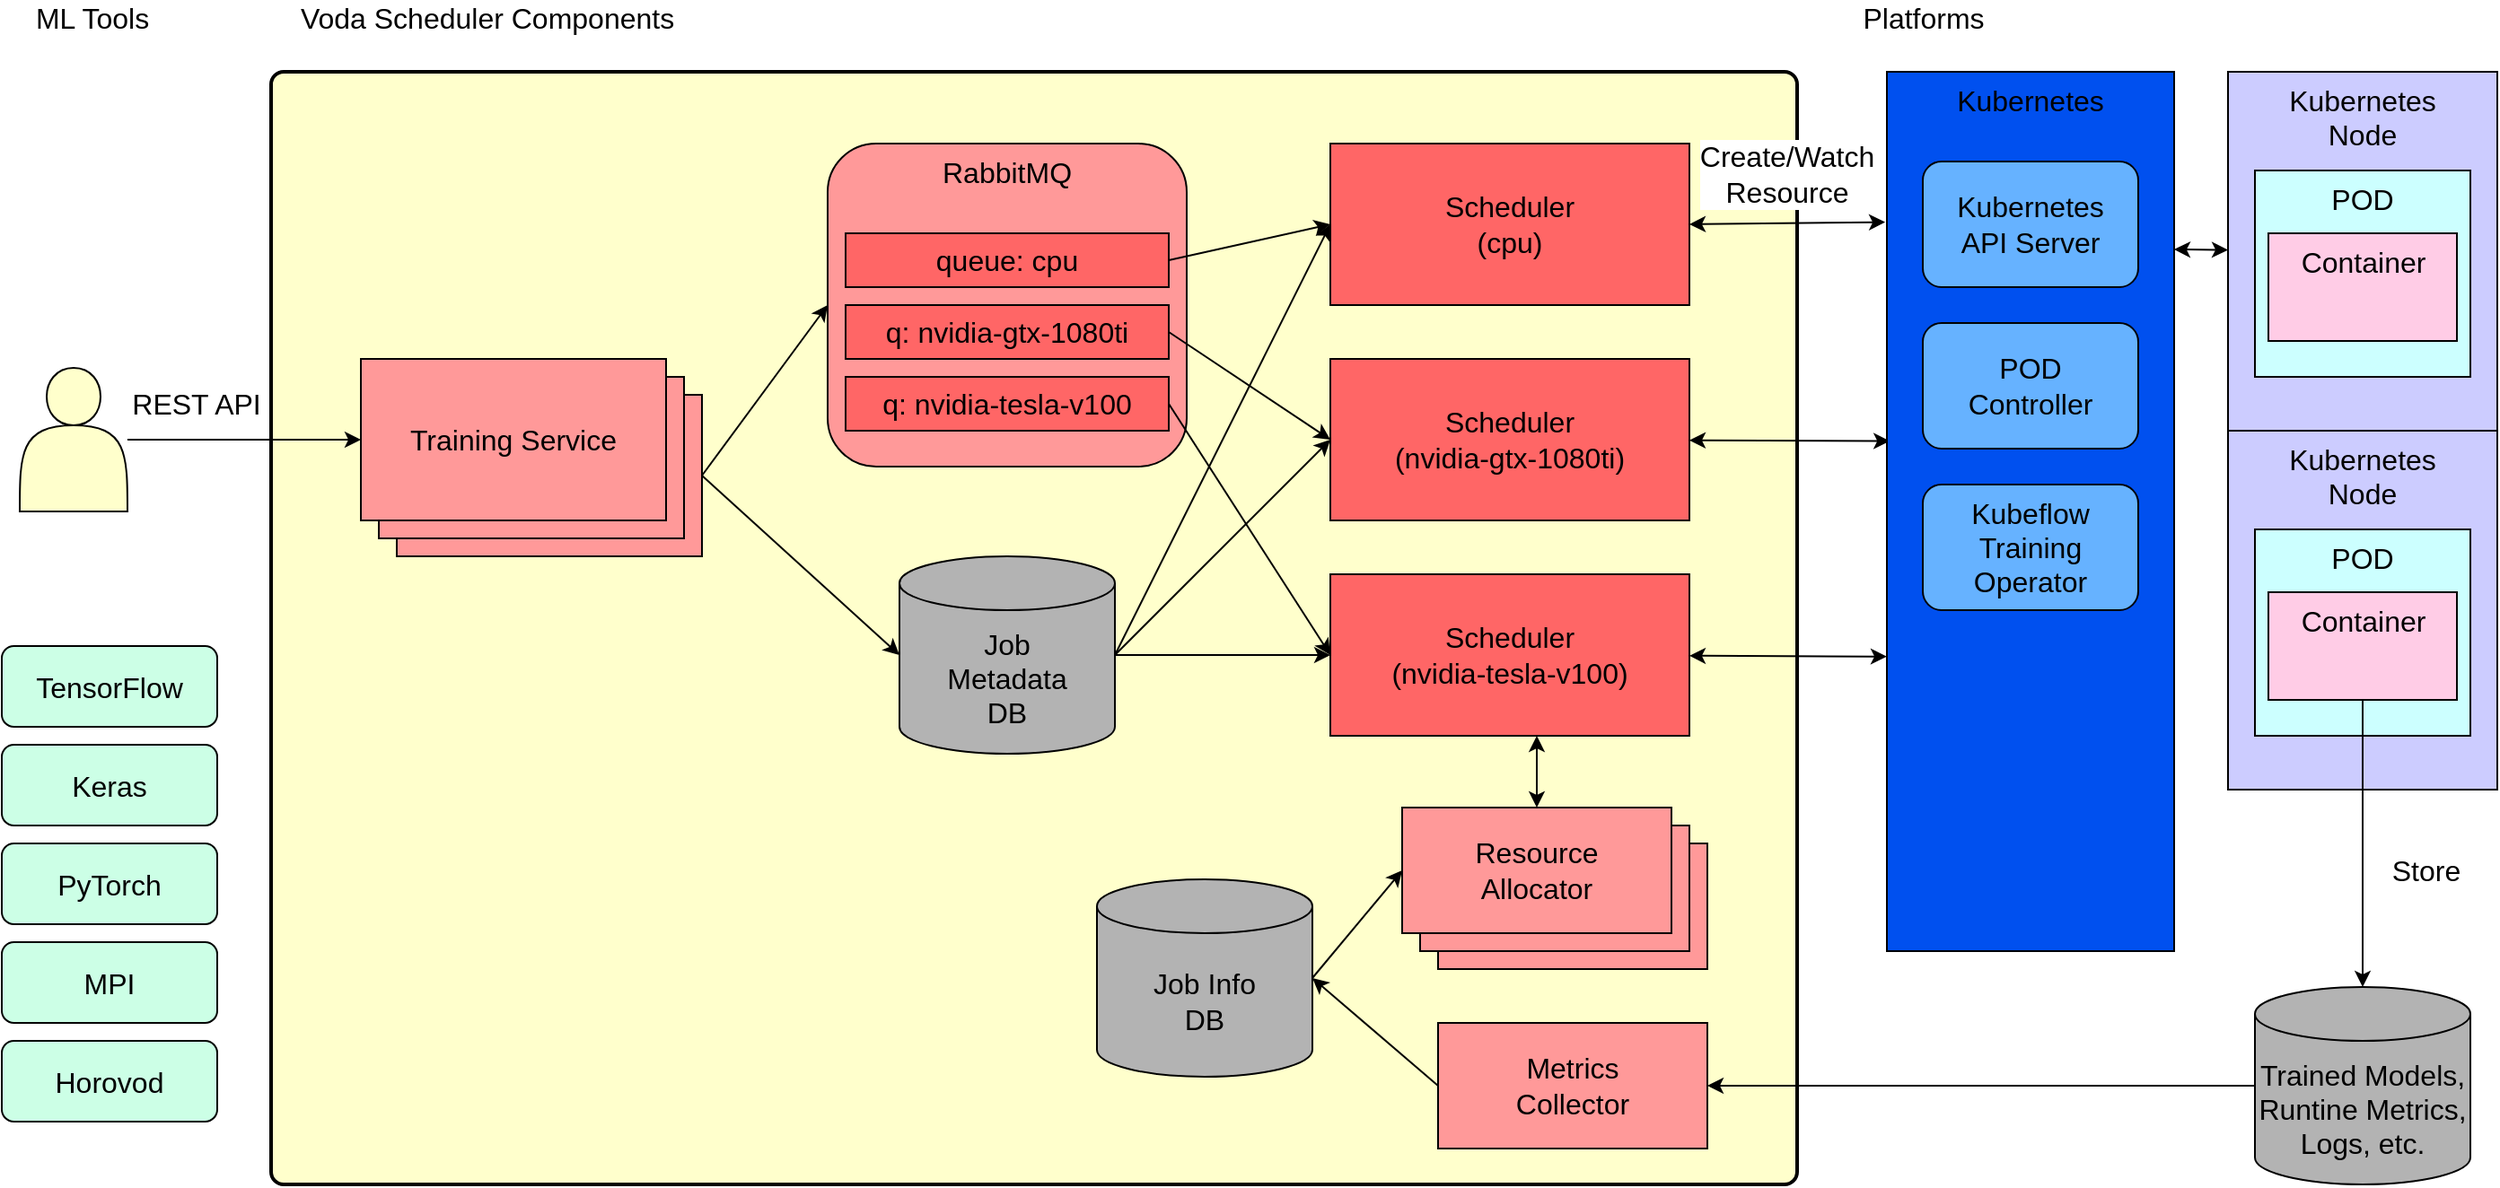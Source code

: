 <mxfile>
    <diagram id="QwpmZPxPpwarGXNroT3w" name="Page-1">
        <mxGraphModel dx="1096" dy="790" grid="1" gridSize="10" guides="1" tooltips="1" connect="1" arrows="1" fold="1" page="1" pageScale="1" pageWidth="1920" pageHeight="1200" math="0" shadow="0">
            <root>
                <mxCell id="0"/>
                <mxCell id="1" parent="0"/>
                <mxCell id="99" value="RabbitMQ" style="rounded=1;whiteSpace=wrap;html=1;verticalAlign=top;strokeWidth=3;fontSize=16;" vertex="1" parent="1">
                    <mxGeometry x="580" y="380" width="200" height="180" as="geometry"/>
                </mxCell>
                <mxCell id="81" value="" style="rounded=1;whiteSpace=wrap;html=1;absoluteArcSize=1;arcSize=14;strokeWidth=2;fontSize=16;align=left;verticalAlign=top;labelPosition=center;verticalLabelPosition=middle;strokeColor=#000000;fillColor=#FFFFCC;" parent="1" vertex="1">
                    <mxGeometry x="270" y="340" width="850" height="620" as="geometry"/>
                </mxCell>
                <mxCell id="53" style="edgeStyle=none;html=1;entryX=0;entryY=0.5;entryDx=0;entryDy=0;strokeWidth=1;fontSize=16;" parent="1" source="25" target="28" edge="1">
                    <mxGeometry relative="1" as="geometry"/>
                </mxCell>
                <mxCell id="108" value="REST API&lt;br style=&quot;font-size: 16px;&quot;&gt;" style="edgeLabel;html=1;align=center;verticalAlign=middle;resizable=0;points=[];fontColor=#000000;fontSize=16;" vertex="1" connectable="0" parent="53">
                    <mxGeometry x="-0.429" y="-2" relative="1" as="geometry">
                        <mxPoint x="1" y="-22" as="offset"/>
                    </mxGeometry>
                </mxCell>
                <mxCell id="25" value="" style="shape=actor;whiteSpace=wrap;html=1;verticalAlign=middle;strokeWidth=1;fontSize=16;fillColor=#FFFFCC;" parent="1" vertex="1">
                    <mxGeometry x="130" y="505" width="60" height="80" as="geometry"/>
                </mxCell>
                <mxCell id="64" style="edgeStyle=none;html=1;exitX=1;exitY=0.5;exitDx=0;exitDy=0;exitPerimeter=0;entryX=0;entryY=0.5;entryDx=0;entryDy=0;strokeWidth=1;fontSize=16;" parent="1" source="35" target="107" edge="1">
                    <mxGeometry relative="1" as="geometry">
                        <mxPoint x="870" y="425" as="targetPoint"/>
                    </mxGeometry>
                </mxCell>
                <mxCell id="65" style="edgeStyle=none;html=1;exitX=1;exitY=0.5;exitDx=0;exitDy=0;exitPerimeter=0;entryX=0;entryY=0.5;entryDx=0;entryDy=0;strokeWidth=1;fontSize=16;" parent="1" source="35" target="37" edge="1">
                    <mxGeometry relative="1" as="geometry"/>
                </mxCell>
                <mxCell id="66" style="edgeStyle=none;html=1;exitX=1;exitY=0.5;exitDx=0;exitDy=0;exitPerimeter=0;entryX=0;entryY=0.5;entryDx=0;entryDy=0;strokeWidth=1;fontSize=16;" parent="1" source="35" target="38" edge="1">
                    <mxGeometry relative="1" as="geometry"/>
                </mxCell>
                <mxCell id="35" value="Job &lt;br style=&quot;font-size: 16px;&quot;&gt;Metadata &lt;br style=&quot;font-size: 16px;&quot;&gt;DB" style="shape=cylinder3;whiteSpace=wrap;html=1;boundedLbl=1;backgroundOutline=1;size=15;strokeWidth=1;fontSize=16;fillColor=#B3B3B3;" parent="1" vertex="1">
                    <mxGeometry x="620" y="610" width="120" height="110" as="geometry"/>
                </mxCell>
                <mxCell id="68" value="Create/Watch&lt;br style=&quot;font-size: 16px;&quot;&gt;Resource" style="edgeStyle=none;html=1;entryX=-0.006;entryY=0.171;entryDx=0;entryDy=0;entryPerimeter=0;startArrow=classic;startFill=1;strokeWidth=1;fontSize=16;exitX=1;exitY=0.5;exitDx=0;exitDy=0;" parent="1" source="107" target="39" edge="1">
                    <mxGeometry x="-0.008" y="27" relative="1" as="geometry">
                        <mxPoint x="1070" y="426.233" as="sourcePoint"/>
                        <mxPoint as="offset"/>
                    </mxGeometry>
                </mxCell>
                <mxCell id="69" style="edgeStyle=none;html=1;entryX=0.01;entryY=0.42;entryDx=0;entryDy=0;startArrow=classic;startFill=1;strokeWidth=1;fontSize=16;entryPerimeter=0;" parent="1" source="37" target="39" edge="1">
                    <mxGeometry relative="1" as="geometry"/>
                </mxCell>
                <mxCell id="37" value="Scheduler&lt;br style=&quot;font-size: 16px;&quot;&gt;(nvidia-gtx-1080ti)" style="rounded=0;whiteSpace=wrap;html=1;strokeWidth=1;fontSize=16;fillColor=#FF6666;" parent="1" vertex="1">
                    <mxGeometry x="860" y="500" width="200" height="90" as="geometry"/>
                </mxCell>
                <mxCell id="70" style="edgeStyle=none;html=1;entryX=0;entryY=0.665;entryDx=0;entryDy=0;entryPerimeter=0;startArrow=classic;startFill=1;strokeWidth=1;fontSize=16;" parent="1" source="38" target="39" edge="1">
                    <mxGeometry relative="1" as="geometry"/>
                </mxCell>
                <mxCell id="38" value="Scheduler&lt;br style=&quot;font-size: 16px;&quot;&gt;(nvidia-tesla-v100)" style="rounded=0;whiteSpace=wrap;html=1;strokeWidth=1;fontSize=16;fillColor=#FF6666;" parent="1" vertex="1">
                    <mxGeometry x="860" y="620" width="200" height="90" as="geometry"/>
                </mxCell>
                <mxCell id="39" value="Kubernetes" style="rounded=0;whiteSpace=wrap;html=1;strokeWidth=1;fontSize=16;fillColor=#0050ef;fontColor=#000000;strokeColor=default;verticalAlign=top;" parent="1" vertex="1">
                    <mxGeometry x="1170" y="340" width="160" height="490" as="geometry"/>
                </mxCell>
                <mxCell id="76" style="edgeStyle=none;html=1;exitX=0;exitY=0.5;exitDx=0;exitDy=0;entryX=1;entryY=0.5;entryDx=0;entryDy=0;entryPerimeter=0;startArrow=none;startFill=0;strokeWidth=1;fontSize=16;" parent="1" source="47" target="49" edge="1">
                    <mxGeometry relative="1" as="geometry"/>
                </mxCell>
                <mxCell id="47" value="Metrics&lt;br style=&quot;font-size: 16px;&quot;&gt;Collector" style="rounded=0;whiteSpace=wrap;html=1;strokeWidth=1;fontSize=16;fillColor=#FF9999;" parent="1" vertex="1">
                    <mxGeometry x="920" y="870" width="150" height="70" as="geometry"/>
                </mxCell>
                <mxCell id="77" style="edgeStyle=none;html=1;exitX=1;exitY=0.5;exitDx=0;exitDy=0;exitPerimeter=0;entryX=0;entryY=0.5;entryDx=0;entryDy=0;startArrow=none;startFill=0;strokeWidth=1;fontSize=16;" parent="1" source="49" target="41" edge="1">
                    <mxGeometry relative="1" as="geometry"/>
                </mxCell>
                <mxCell id="49" value="Job Info&lt;br style=&quot;font-size: 16px;&quot;&gt;DB" style="shape=cylinder3;whiteSpace=wrap;html=1;boundedLbl=1;backgroundOutline=1;size=15;strokeWidth=1;fontSize=16;fillColor=#B3B3B3;" parent="1" vertex="1">
                    <mxGeometry x="730" y="790" width="120" height="110" as="geometry"/>
                </mxCell>
                <mxCell id="57" style="edgeStyle=none;html=1;exitX=1;exitY=0.5;exitDx=0;exitDy=0;entryX=0;entryY=0.5;entryDx=0;entryDy=0;strokeWidth=1;fontSize=16;" parent="1" source="26" target="90" edge="1">
                    <mxGeometry relative="1" as="geometry">
                        <mxPoint x="530" y="480" as="targetPoint"/>
                    </mxGeometry>
                </mxCell>
                <mxCell id="58" style="edgeStyle=none;html=1;exitX=1;exitY=0.5;exitDx=0;exitDy=0;entryX=0;entryY=0.5;entryDx=0;entryDy=0;entryPerimeter=0;strokeWidth=1;fontSize=16;" parent="1" source="26" target="35" edge="1">
                    <mxGeometry relative="1" as="geometry"/>
                </mxCell>
                <mxCell id="78" value="Kubeflow&lt;br style=&quot;font-size: 16px;&quot;&gt;Training &lt;br style=&quot;font-size: 16px;&quot;&gt;Operator" style="rounded=1;whiteSpace=wrap;html=1;fontSize=16;strokeWidth=1;fillColor=#66B2FF;fontColor=#000000;strokeColor=default;" parent="1" vertex="1">
                    <mxGeometry x="1190" y="570" width="120" height="70" as="geometry"/>
                </mxCell>
                <mxCell id="82" value="Voda Scheduler Components" style="text;html=1;resizable=0;autosize=1;align=center;verticalAlign=middle;points=[];fillColor=none;strokeColor=none;rounded=0;fontSize=16;" parent="1" vertex="1">
                    <mxGeometry x="280" y="300" width="220" height="20" as="geometry"/>
                </mxCell>
                <mxCell id="83" value="ML Tools" style="text;html=1;resizable=0;autosize=1;align=center;verticalAlign=middle;points=[];fillColor=none;strokeColor=none;rounded=0;fontSize=16;" parent="1" vertex="1">
                    <mxGeometry x="130" y="300" width="80" height="20" as="geometry"/>
                </mxCell>
                <mxCell id="84" value="Platforms" style="text;html=1;resizable=0;autosize=1;align=center;verticalAlign=middle;points=[];fillColor=none;strokeColor=none;rounded=0;fontSize=16;" parent="1" vertex="1">
                    <mxGeometry x="1150" y="300" width="80" height="20" as="geometry"/>
                </mxCell>
                <mxCell id="85" value="TensorFlow" style="rounded=1;whiteSpace=wrap;html=1;fontSize=16;strokeWidth=1;fillColor=#CCFFE6;fontColor=#000000;strokeColor=#000000;" parent="1" vertex="1">
                    <mxGeometry x="120" y="660" width="120" height="45" as="geometry"/>
                </mxCell>
                <mxCell id="86" value="PyTorch" style="rounded=1;whiteSpace=wrap;html=1;fontSize=16;strokeWidth=1;fontColor=#000000;fillColor=#CCFFE6;strokeColor=#000000;" parent="1" vertex="1">
                    <mxGeometry x="120" y="770" width="120" height="45" as="geometry"/>
                </mxCell>
                <mxCell id="87" value="MPI" style="rounded=1;whiteSpace=wrap;html=1;fontSize=16;strokeWidth=1;fontColor=#000000;fillColor=#CCFFE6;strokeColor=#000000;" parent="1" vertex="1">
                    <mxGeometry x="120" y="825" width="120" height="45" as="geometry"/>
                </mxCell>
                <mxCell id="88" value="Horovod" style="rounded=1;whiteSpace=wrap;html=1;fontSize=16;strokeWidth=1;fontColor=#000000;fillColor=#CCFFE6;strokeColor=#000000;" parent="1" vertex="1">
                    <mxGeometry x="120" y="880" width="120" height="45" as="geometry"/>
                </mxCell>
                <mxCell id="107" value="Scheduler&lt;br style=&quot;font-size: 16px;&quot;&gt;(cpu)" style="rounded=0;whiteSpace=wrap;html=1;strokeWidth=1;fontSize=16;fillColor=#FF6666;" vertex="1" parent="1">
                    <mxGeometry x="860" y="380" width="200" height="90" as="geometry"/>
                </mxCell>
                <mxCell id="110" value="Kubernetes &lt;br style=&quot;font-size: 16px;&quot;&gt;API Server" style="rounded=1;whiteSpace=wrap;html=1;fontSize=16;strokeWidth=1;fillColor=#66B2FF;fontColor=#000000;strokeColor=default;" vertex="1" parent="1">
                    <mxGeometry x="1190" y="390" width="120" height="70" as="geometry"/>
                </mxCell>
                <mxCell id="111" value="POD&lt;br style=&quot;font-size: 16px;&quot;&gt;Controller" style="rounded=1;whiteSpace=wrap;html=1;fontSize=16;strokeWidth=1;fillColor=#66B2FF;fontColor=#000000;strokeColor=default;" vertex="1" parent="1">
                    <mxGeometry x="1190" y="480" width="120" height="70" as="geometry"/>
                </mxCell>
                <mxCell id="120" style="edgeStyle=none;html=1;fontSize=16;fontColor=#000000;" edge="1" parent="1" source="119" target="47">
                    <mxGeometry relative="1" as="geometry"/>
                </mxCell>
                <mxCell id="119" value="Trained Models, Runtine Metrics, Logs, etc." style="shape=cylinder3;whiteSpace=wrap;html=1;boundedLbl=1;backgroundOutline=1;size=15;strokeWidth=1;fontSize=16;fillColor=#B3B3B3;" vertex="1" parent="1">
                    <mxGeometry x="1375" y="850" width="120" height="110" as="geometry"/>
                </mxCell>
                <mxCell id="122" value="" style="group;fontSize=16;" vertex="1" connectable="0" parent="1">
                    <mxGeometry x="1360" y="340" width="150" height="200" as="geometry"/>
                </mxCell>
                <mxCell id="112" value="Kubernetes&lt;br style=&quot;font-size: 16px;&quot;&gt;Node" style="rounded=0;whiteSpace=wrap;html=1;fontSize=16;verticalAlign=top;fillColor=#CCCCFF;" vertex="1" parent="122">
                    <mxGeometry width="150" height="200" as="geometry"/>
                </mxCell>
                <mxCell id="114" value="POD" style="rounded=0;whiteSpace=wrap;html=1;fontSize=16;verticalAlign=top;fillColor=#CCFFFF;" vertex="1" parent="122">
                    <mxGeometry x="15" y="55" width="120" height="115" as="geometry"/>
                </mxCell>
                <mxCell id="115" value="Container" style="rounded=0;whiteSpace=wrap;html=1;fontSize=16;verticalAlign=top;fillColor=#FFCCE6;" vertex="1" parent="122">
                    <mxGeometry x="22.5" y="90" width="105" height="60" as="geometry"/>
                </mxCell>
                <mxCell id="123" value="" style="group;fontSize=16;" vertex="1" connectable="0" parent="1">
                    <mxGeometry x="1360" y="540" width="150" height="200" as="geometry"/>
                </mxCell>
                <mxCell id="124" value="Kubernetes&lt;br style=&quot;font-size: 16px;&quot;&gt;Node" style="rounded=0;whiteSpace=wrap;html=1;fontSize=16;verticalAlign=top;fillColor=#CCCCFF;" vertex="1" parent="123">
                    <mxGeometry width="150" height="200" as="geometry"/>
                </mxCell>
                <mxCell id="125" value="POD" style="rounded=0;whiteSpace=wrap;html=1;fontSize=16;verticalAlign=top;fillColor=#CCFFFF;" vertex="1" parent="123">
                    <mxGeometry x="15" y="55" width="120" height="115" as="geometry"/>
                </mxCell>
                <mxCell id="126" value="Container" style="rounded=0;whiteSpace=wrap;html=1;fontSize=16;verticalAlign=top;fillColor=#FFCCE6;" vertex="1" parent="123">
                    <mxGeometry x="22.5" y="90" width="105" height="60" as="geometry"/>
                </mxCell>
                <mxCell id="127" style="edgeStyle=none;html=1;entryX=1;entryY=0.202;entryDx=0;entryDy=0;entryPerimeter=0;fontSize=16;fontColor=#000000;startArrow=classic;startFill=1;" edge="1" parent="1" source="112" target="39">
                    <mxGeometry relative="1" as="geometry"/>
                </mxCell>
                <mxCell id="128" style="edgeStyle=none;html=1;entryX=0.5;entryY=0;entryDx=0;entryDy=0;entryPerimeter=0;fontSize=16;fontColor=#000000;startArrow=none;startFill=0;" edge="1" parent="1" source="126" target="119">
                    <mxGeometry relative="1" as="geometry"/>
                </mxCell>
                <mxCell id="129" value="Store" style="edgeLabel;html=1;align=center;verticalAlign=middle;resizable=0;points=[];fontSize=16;fontColor=#000000;" vertex="1" connectable="0" parent="128">
                    <mxGeometry x="0.138" y="1" relative="1" as="geometry">
                        <mxPoint x="34" y="4" as="offset"/>
                    </mxGeometry>
                </mxCell>
                <mxCell id="150" style="edgeStyle=none;html=1;entryX=0.575;entryY=1;entryDx=0;entryDy=0;entryPerimeter=0;fontSize=16;fontColor=#000000;startArrow=classic;startFill=1;strokeWidth=1;" edge="1" parent="1" source="41" target="38">
                    <mxGeometry relative="1" as="geometry"/>
                </mxCell>
                <mxCell id="26" value="" style="rounded=0;whiteSpace=wrap;html=1;strokeWidth=1;fontSize=16;fillColor=#FF9999;" parent="1" vertex="1">
                    <mxGeometry x="340" y="520" width="170" height="90" as="geometry"/>
                </mxCell>
                <mxCell id="27" value="" style="rounded=0;whiteSpace=wrap;html=1;strokeWidth=1;fontSize=16;fillColor=#FF9999;" parent="1" vertex="1">
                    <mxGeometry x="330" y="510" width="170" height="90" as="geometry"/>
                </mxCell>
                <mxCell id="28" value="Training Service" style="rounded=0;whiteSpace=wrap;html=1;strokeWidth=1;fontSize=16;fillColor=#FF9999;" parent="1" vertex="1">
                    <mxGeometry x="320" y="500" width="170" height="90" as="geometry"/>
                </mxCell>
                <mxCell id="45" value="Resource&lt;br style=&quot;font-size: 16px;&quot;&gt;Allocator" style="rounded=0;whiteSpace=wrap;html=1;strokeWidth=1;fontSize=16;fillColor=#FF9999;" parent="1" vertex="1">
                    <mxGeometry x="920" y="770" width="150" height="70" as="geometry"/>
                </mxCell>
                <mxCell id="44" value="Resource&lt;br style=&quot;font-size: 16px;&quot;&gt;Allocator" style="rounded=0;whiteSpace=wrap;html=1;strokeWidth=1;fontSize=16;fillColor=#FF9999;" parent="1" vertex="1">
                    <mxGeometry x="910" y="760" width="150" height="70" as="geometry"/>
                </mxCell>
                <mxCell id="41" value="Resource&lt;br style=&quot;font-size: 16px;&quot;&gt;Allocator" style="rounded=0;whiteSpace=wrap;html=1;strokeWidth=1;fontSize=16;fillColor=#FF9999;" parent="1" vertex="1">
                    <mxGeometry x="900" y="750" width="150" height="70" as="geometry"/>
                </mxCell>
                <mxCell id="144" value="" style="group;fillColor=none;" vertex="1" connectable="0" parent="1">
                    <mxGeometry x="580" y="380" width="200" height="180" as="geometry"/>
                </mxCell>
                <mxCell id="90" value="RabbitMQ" style="rounded=1;whiteSpace=wrap;html=1;verticalAlign=top;strokeWidth=1;fontSize=16;container=0;fillColor=#FF9999;" vertex="1" parent="144">
                    <mxGeometry width="200" height="180" as="geometry"/>
                </mxCell>
                <mxCell id="92" value="q: nvidia-gtx-1080ti" style="rounded=0;whiteSpace=wrap;html=1;strokeWidth=1;fontSize=16;" vertex="1" parent="144">
                    <mxGeometry x="10" y="90" width="180" height="30" as="geometry"/>
                </mxCell>
                <mxCell id="93" value="q: nvidia-tesla-v100" style="rounded=0;whiteSpace=wrap;html=1;strokeWidth=1;fontSize=16;fillColor=#FF6666;" vertex="1" parent="144">
                    <mxGeometry x="10" y="130" width="180" height="30" as="geometry"/>
                </mxCell>
                <mxCell id="100" value="queue: cpu" style="rounded=0;whiteSpace=wrap;html=1;strokeWidth=1;fontSize=16;" vertex="1" parent="144">
                    <mxGeometry x="10" y="50" width="180" height="30" as="geometry"/>
                </mxCell>
                <mxCell id="152" value="queue: cpu" style="rounded=0;whiteSpace=wrap;html=1;strokeWidth=1;fontSize=16;fillColor=#FF6666;" vertex="1" parent="144">
                    <mxGeometry x="10" y="50" width="180" height="30" as="geometry"/>
                </mxCell>
                <mxCell id="153" value="q: nvidia-gtx-1080ti" style="rounded=0;whiteSpace=wrap;html=1;strokeWidth=1;fontSize=16;fillColor=#FF6666;" vertex="1" parent="144">
                    <mxGeometry x="10" y="90" width="180" height="30" as="geometry"/>
                </mxCell>
                <mxCell id="146" style="edgeStyle=none;html=1;exitX=1;exitY=0.5;exitDx=0;exitDy=0;entryX=0;entryY=0.5;entryDx=0;entryDy=0;fontSize=16;fontColor=#000000;startArrow=none;startFill=0;strokeWidth=1;" edge="1" parent="1" source="100" target="107">
                    <mxGeometry relative="1" as="geometry"/>
                </mxCell>
                <mxCell id="148" style="edgeStyle=none;html=1;exitX=1;exitY=0.5;exitDx=0;exitDy=0;entryX=0;entryY=0.5;entryDx=0;entryDy=0;fontSize=16;fontColor=#000000;startArrow=none;startFill=0;strokeWidth=1;" edge="1" parent="1" source="92" target="37">
                    <mxGeometry relative="1" as="geometry"/>
                </mxCell>
                <mxCell id="149" style="edgeStyle=none;html=1;exitX=1;exitY=0.5;exitDx=0;exitDy=0;entryX=0;entryY=0.5;entryDx=0;entryDy=0;fontSize=16;fontColor=#000000;startArrow=none;startFill=0;strokeWidth=1;" edge="1" parent="1" source="93" target="38">
                    <mxGeometry relative="1" as="geometry"/>
                </mxCell>
                <mxCell id="154" value="Keras" style="rounded=1;whiteSpace=wrap;html=1;fontSize=16;strokeWidth=1;fillColor=#CCFFE6;fontColor=#000000;strokeColor=#000000;" vertex="1" parent="1">
                    <mxGeometry x="120" y="715" width="120" height="45" as="geometry"/>
                </mxCell>
            </root>
        </mxGraphModel>
    </diagram>
</mxfile>